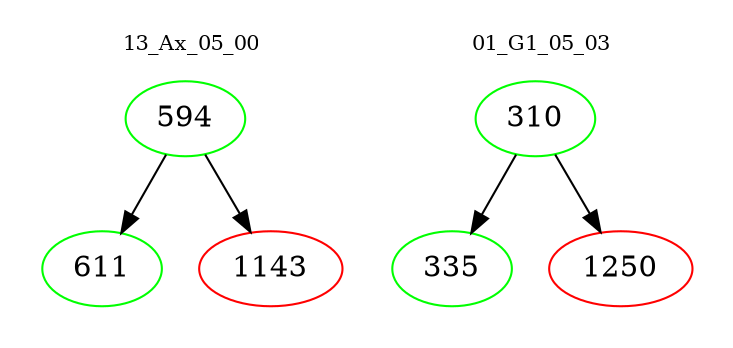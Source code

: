 digraph{
subgraph cluster_0 {
color = white
label = "13_Ax_05_00";
fontsize=10;
T0_594 [label="594", color="green"]
T0_594 -> T0_611 [color="black"]
T0_611 [label="611", color="green"]
T0_594 -> T0_1143 [color="black"]
T0_1143 [label="1143", color="red"]
}
subgraph cluster_1 {
color = white
label = "01_G1_05_03";
fontsize=10;
T1_310 [label="310", color="green"]
T1_310 -> T1_335 [color="black"]
T1_335 [label="335", color="green"]
T1_310 -> T1_1250 [color="black"]
T1_1250 [label="1250", color="red"]
}
}
